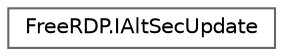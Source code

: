 digraph "Graphical Class Hierarchy"
{
 // LATEX_PDF_SIZE
  bgcolor="transparent";
  edge [fontname=Helvetica,fontsize=10,labelfontname=Helvetica,labelfontsize=10];
  node [fontname=Helvetica,fontsize=10,shape=box,height=0.2,width=0.4];
  rankdir="LR";
  Node0 [id="Node000000",label="FreeRDP.IAltSecUpdate",height=0.2,width=0.4,color="grey40", fillcolor="white", style="filled",URL="$interface_free_r_d_p_1_1_i_alt_sec_update.html",tooltip=" "];
}
